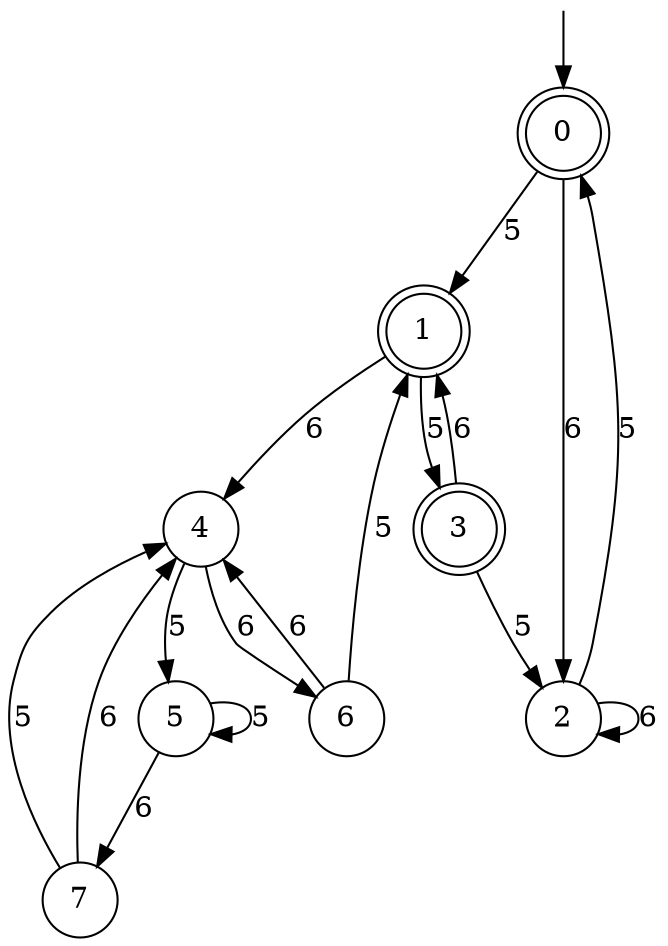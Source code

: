 digraph g {

	s0 [shape="doublecircle" label="0"];
	s1 [shape="doublecircle" label="1"];
	s2 [shape="circle" label="2"];
	s3 [shape="doublecircle" label="3"];
	s4 [shape="circle" label="4"];
	s5 [shape="circle" label="5"];
	s6 [shape="circle" label="6"];
	s7 [shape="circle" label="7"];
	s0 -> s1 [label="5"];
	s0 -> s2 [label="6"];
	s1 -> s3 [label="5"];
	s1 -> s4 [label="6"];
	s2 -> s0 [label="5"];
	s2 -> s2 [label="6"];
	s3 -> s2 [label="5"];
	s3 -> s1 [label="6"];
	s4 -> s5 [label="5"];
	s4 -> s6 [label="6"];
	s5 -> s5 [label="5"];
	s5 -> s7 [label="6"];
	s6 -> s1 [label="5"];
	s6 -> s4 [label="6"];
	s7 -> s4 [label="5"];
	s7 -> s4 [label="6"];

__start0 [label="" shape="none" width="0" height="0"];
__start0 -> s0;

}
